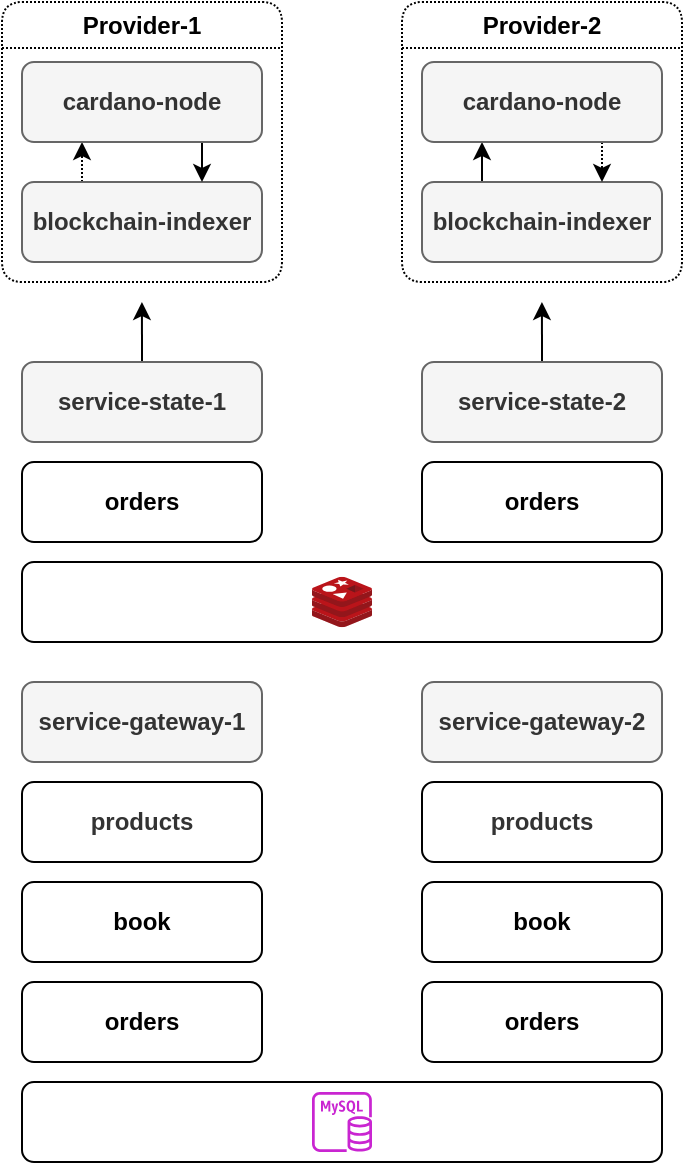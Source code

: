 <mxfile version="24.8.6">
  <diagram name="Página-1" id="xfp4CT7QemaBQYsnA7hu">
    <mxGraphModel dx="989" dy="566" grid="1" gridSize="10" guides="1" tooltips="1" connect="1" arrows="1" fold="1" page="1" pageScale="1" pageWidth="827" pageHeight="1169" math="0" shadow="0">
      <root>
        <mxCell id="0" />
        <mxCell id="1" parent="0" />
        <mxCell id="7Lh0Hz3y1n6FYCdU4KUs-1" value="&lt;b&gt;service-gateway-1&lt;/b&gt;" style="rounded=1;whiteSpace=wrap;html=1;fillColor=#f5f5f5;fontColor=#333333;strokeColor=#666666;" parent="1" vertex="1">
          <mxGeometry x="200" y="440" width="120" height="40" as="geometry" />
        </mxCell>
        <mxCell id="7Lh0Hz3y1n6FYCdU4KUs-6" value="&lt;b style=&quot;color: rgb(51, 51, 51);&quot;&gt;products&lt;/b&gt;" style="rounded=1;whiteSpace=wrap;html=1;" parent="1" vertex="1">
          <mxGeometry x="200" y="490" width="120" height="40" as="geometry" />
        </mxCell>
        <mxCell id="7Lh0Hz3y1n6FYCdU4KUs-12" value="&lt;b&gt;book&lt;/b&gt;" style="rounded=1;whiteSpace=wrap;html=1;" parent="1" vertex="1">
          <mxGeometry x="200" y="540" width="120" height="40" as="geometry" />
        </mxCell>
        <mxCell id="UXk84HxrRsTx9ExRWkyZ-57" style="edgeStyle=orthogonalEdgeStyle;rounded=0;orthogonalLoop=1;jettySize=auto;html=1;exitX=0.5;exitY=0;exitDx=0;exitDy=0;" edge="1" parent="1" source="Pc9nc3XvUyFygKjKH21S-1">
          <mxGeometry relative="1" as="geometry">
            <mxPoint x="259.966" y="250" as="targetPoint" />
          </mxGeometry>
        </mxCell>
        <mxCell id="Pc9nc3XvUyFygKjKH21S-1" value="&lt;b&gt;service-state-1&lt;/b&gt;" style="rounded=1;whiteSpace=wrap;html=1;fillColor=#f5f5f5;fontColor=#333333;strokeColor=#666666;" parent="1" vertex="1">
          <mxGeometry x="200" y="280" width="120" height="40" as="geometry" />
        </mxCell>
        <mxCell id="Pc9nc3XvUyFygKjKH21S-4" value="&lt;b&gt;orders&lt;/b&gt;" style="rounded=1;whiteSpace=wrap;html=1;" parent="1" vertex="1">
          <mxGeometry x="200" y="330" width="120" height="40" as="geometry" />
        </mxCell>
        <mxCell id="UXk84HxrRsTx9ExRWkyZ-10" value="Provider-1" style="swimlane;whiteSpace=wrap;html=1;rounded=1;dashed=1;dashPattern=1 1;" vertex="1" parent="1">
          <mxGeometry x="190" y="100" width="140" height="140" as="geometry" />
        </mxCell>
        <mxCell id="UXk84HxrRsTx9ExRWkyZ-5" style="edgeStyle=orthogonalEdgeStyle;rounded=0;orthogonalLoop=1;jettySize=auto;html=1;exitX=0.25;exitY=0;exitDx=0;exitDy=0;entryX=0.25;entryY=1;entryDx=0;entryDy=0;dashed=1;dashPattern=1 1;" edge="1" parent="UXk84HxrRsTx9ExRWkyZ-10" source="UXk84HxrRsTx9ExRWkyZ-2" target="UXk84HxrRsTx9ExRWkyZ-3">
          <mxGeometry relative="1" as="geometry" />
        </mxCell>
        <mxCell id="UXk84HxrRsTx9ExRWkyZ-2" value="&lt;b&gt;blockchain-indexer&lt;/b&gt;" style="rounded=1;whiteSpace=wrap;html=1;fillColor=#f5f5f5;fontColor=#333333;strokeColor=#666666;" vertex="1" parent="UXk84HxrRsTx9ExRWkyZ-10">
          <mxGeometry x="10" y="90" width="120" height="40" as="geometry" />
        </mxCell>
        <mxCell id="UXk84HxrRsTx9ExRWkyZ-6" style="edgeStyle=orthogonalEdgeStyle;rounded=0;orthogonalLoop=1;jettySize=auto;html=1;exitX=0.75;exitY=1;exitDx=0;exitDy=0;entryX=0.75;entryY=0;entryDx=0;entryDy=0;" edge="1" parent="UXk84HxrRsTx9ExRWkyZ-10" source="UXk84HxrRsTx9ExRWkyZ-3" target="UXk84HxrRsTx9ExRWkyZ-2">
          <mxGeometry relative="1" as="geometry" />
        </mxCell>
        <mxCell id="UXk84HxrRsTx9ExRWkyZ-3" value="&lt;b&gt;cardano-node&lt;/b&gt;" style="rounded=1;whiteSpace=wrap;html=1;fillColor=#f5f5f5;fontColor=#333333;strokeColor=#666666;" vertex="1" parent="UXk84HxrRsTx9ExRWkyZ-10">
          <mxGeometry x="10" y="30" width="120" height="40" as="geometry" />
        </mxCell>
        <mxCell id="UXk84HxrRsTx9ExRWkyZ-15" value="&lt;b&gt;orders&lt;/b&gt;" style="rounded=1;whiteSpace=wrap;html=1;" vertex="1" parent="1">
          <mxGeometry x="200" y="590" width="120" height="40" as="geometry" />
        </mxCell>
        <mxCell id="UXk84HxrRsTx9ExRWkyZ-25" value="Provider-2" style="swimlane;whiteSpace=wrap;html=1;rounded=1;dashed=1;dashPattern=1 1;" vertex="1" parent="1">
          <mxGeometry x="390" y="100" width="140" height="140" as="geometry" />
        </mxCell>
        <mxCell id="UXk84HxrRsTx9ExRWkyZ-26" style="edgeStyle=orthogonalEdgeStyle;rounded=0;orthogonalLoop=1;jettySize=auto;html=1;exitX=0.25;exitY=0;exitDx=0;exitDy=0;entryX=0.25;entryY=1;entryDx=0;entryDy=0;" edge="1" parent="UXk84HxrRsTx9ExRWkyZ-25" source="UXk84HxrRsTx9ExRWkyZ-27" target="UXk84HxrRsTx9ExRWkyZ-29">
          <mxGeometry relative="1" as="geometry" />
        </mxCell>
        <mxCell id="UXk84HxrRsTx9ExRWkyZ-27" value="&lt;b&gt;blockchain-indexer&lt;/b&gt;" style="rounded=1;whiteSpace=wrap;html=1;fillColor=#f5f5f5;fontColor=#333333;strokeColor=#666666;" vertex="1" parent="UXk84HxrRsTx9ExRWkyZ-25">
          <mxGeometry x="10" y="90" width="120" height="40" as="geometry" />
        </mxCell>
        <mxCell id="UXk84HxrRsTx9ExRWkyZ-28" style="edgeStyle=orthogonalEdgeStyle;rounded=0;orthogonalLoop=1;jettySize=auto;html=1;exitX=0.75;exitY=1;exitDx=0;exitDy=0;entryX=0.75;entryY=0;entryDx=0;entryDy=0;dashed=1;dashPattern=1 1;" edge="1" parent="UXk84HxrRsTx9ExRWkyZ-25" source="UXk84HxrRsTx9ExRWkyZ-29" target="UXk84HxrRsTx9ExRWkyZ-27">
          <mxGeometry relative="1" as="geometry" />
        </mxCell>
        <mxCell id="UXk84HxrRsTx9ExRWkyZ-29" value="&lt;b&gt;cardano-node&lt;/b&gt;" style="rounded=1;whiteSpace=wrap;html=1;fillColor=#f5f5f5;fontColor=#333333;strokeColor=#666666;" vertex="1" parent="UXk84HxrRsTx9ExRWkyZ-25">
          <mxGeometry x="10" y="30" width="120" height="40" as="geometry" />
        </mxCell>
        <mxCell id="UXk84HxrRsTx9ExRWkyZ-32" value="" style="rounded=1;whiteSpace=wrap;html=1;" vertex="1" parent="1">
          <mxGeometry x="200" y="380" width="320" height="40" as="geometry" />
        </mxCell>
        <mxCell id="UXk84HxrRsTx9ExRWkyZ-14" value="" style="image;sketch=0;aspect=fixed;html=1;points=[];align=center;fontSize=12;image=img/lib/mscae/Cache_Redis_Product.svg;" vertex="1" parent="1">
          <mxGeometry x="345" y="387.4" width="30" height="25.2" as="geometry" />
        </mxCell>
        <mxCell id="UXk84HxrRsTx9ExRWkyZ-39" value="" style="rounded=1;whiteSpace=wrap;html=1;" vertex="1" parent="1">
          <mxGeometry x="200" y="640" width="320" height="40" as="geometry" />
        </mxCell>
        <mxCell id="UXk84HxrRsTx9ExRWkyZ-41" value="" style="sketch=0;outlineConnect=0;fontColor=#232F3E;gradientColor=none;fillColor=#C925D1;strokeColor=none;dashed=0;verticalLabelPosition=bottom;verticalAlign=top;align=center;html=1;fontSize=12;fontStyle=0;aspect=fixed;pointerEvents=1;shape=mxgraph.aws4.rds_mysql_instance;" vertex="1" parent="1">
          <mxGeometry x="345" y="645" width="30" height="30" as="geometry" />
        </mxCell>
        <mxCell id="UXk84HxrRsTx9ExRWkyZ-42" value="&lt;b&gt;service-gateway-2&lt;/b&gt;" style="rounded=1;whiteSpace=wrap;html=1;fillColor=#f5f5f5;fontColor=#333333;strokeColor=#666666;" vertex="1" parent="1">
          <mxGeometry x="400" y="440" width="120" height="40" as="geometry" />
        </mxCell>
        <mxCell id="UXk84HxrRsTx9ExRWkyZ-43" value="&lt;b style=&quot;color: rgb(51, 51, 51);&quot;&gt;products&lt;/b&gt;" style="rounded=1;whiteSpace=wrap;html=1;" vertex="1" parent="1">
          <mxGeometry x="400" y="490" width="120" height="40" as="geometry" />
        </mxCell>
        <mxCell id="UXk84HxrRsTx9ExRWkyZ-44" value="&lt;b&gt;book&lt;/b&gt;" style="rounded=1;whiteSpace=wrap;html=1;" vertex="1" parent="1">
          <mxGeometry x="400" y="540" width="120" height="40" as="geometry" />
        </mxCell>
        <mxCell id="UXk84HxrRsTx9ExRWkyZ-45" value="&lt;b&gt;orders&lt;/b&gt;" style="rounded=1;whiteSpace=wrap;html=1;" vertex="1" parent="1">
          <mxGeometry x="400" y="590" width="120" height="40" as="geometry" />
        </mxCell>
        <mxCell id="UXk84HxrRsTx9ExRWkyZ-56" style="edgeStyle=orthogonalEdgeStyle;rounded=0;orthogonalLoop=1;jettySize=auto;html=1;exitX=0.5;exitY=0;exitDx=0;exitDy=0;" edge="1" parent="1" source="UXk84HxrRsTx9ExRWkyZ-46">
          <mxGeometry relative="1" as="geometry">
            <mxPoint x="459.966" y="250" as="targetPoint" />
          </mxGeometry>
        </mxCell>
        <mxCell id="UXk84HxrRsTx9ExRWkyZ-46" value="&lt;b&gt;service-state-2&lt;/b&gt;" style="rounded=1;whiteSpace=wrap;html=1;fillColor=#f5f5f5;fontColor=#333333;strokeColor=#666666;" vertex="1" parent="1">
          <mxGeometry x="400" y="280" width="120" height="40" as="geometry" />
        </mxCell>
        <mxCell id="UXk84HxrRsTx9ExRWkyZ-47" value="&lt;b&gt;orders&lt;/b&gt;" style="rounded=1;whiteSpace=wrap;html=1;" vertex="1" parent="1">
          <mxGeometry x="400" y="330" width="120" height="40" as="geometry" />
        </mxCell>
      </root>
    </mxGraphModel>
  </diagram>
</mxfile>

